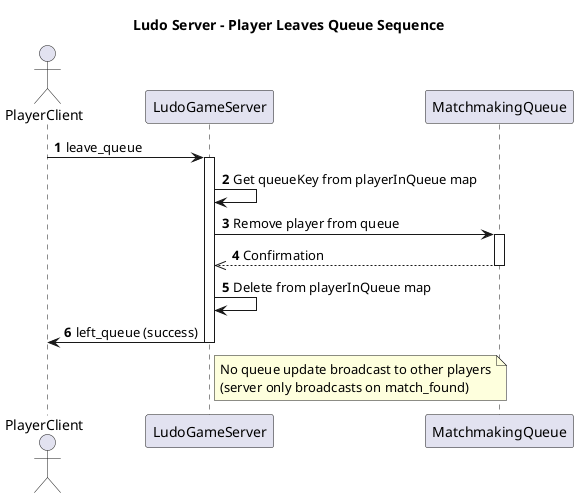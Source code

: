 @startuml
autonumber
title Ludo Server - Player Leaves Queue Sequence

actor "PlayerClient" as Client
participant "LudoGameServer" as Server
participant "MatchmakingQueue" as Queue

Client -> Server: leave_queue
activate Server
Server -> Server: Get queueKey from playerInQueue map
Server -> Queue: Remove player from queue
activate Queue
Queue -->> Server: Confirmation
deactivate Queue
Server -> Server: Delete from playerInQueue map

Server -> Client: left_queue (success)
deactivate Server

note right of Server: No queue update broadcast to other players\n(server only broadcasts on match_found)

@enduml